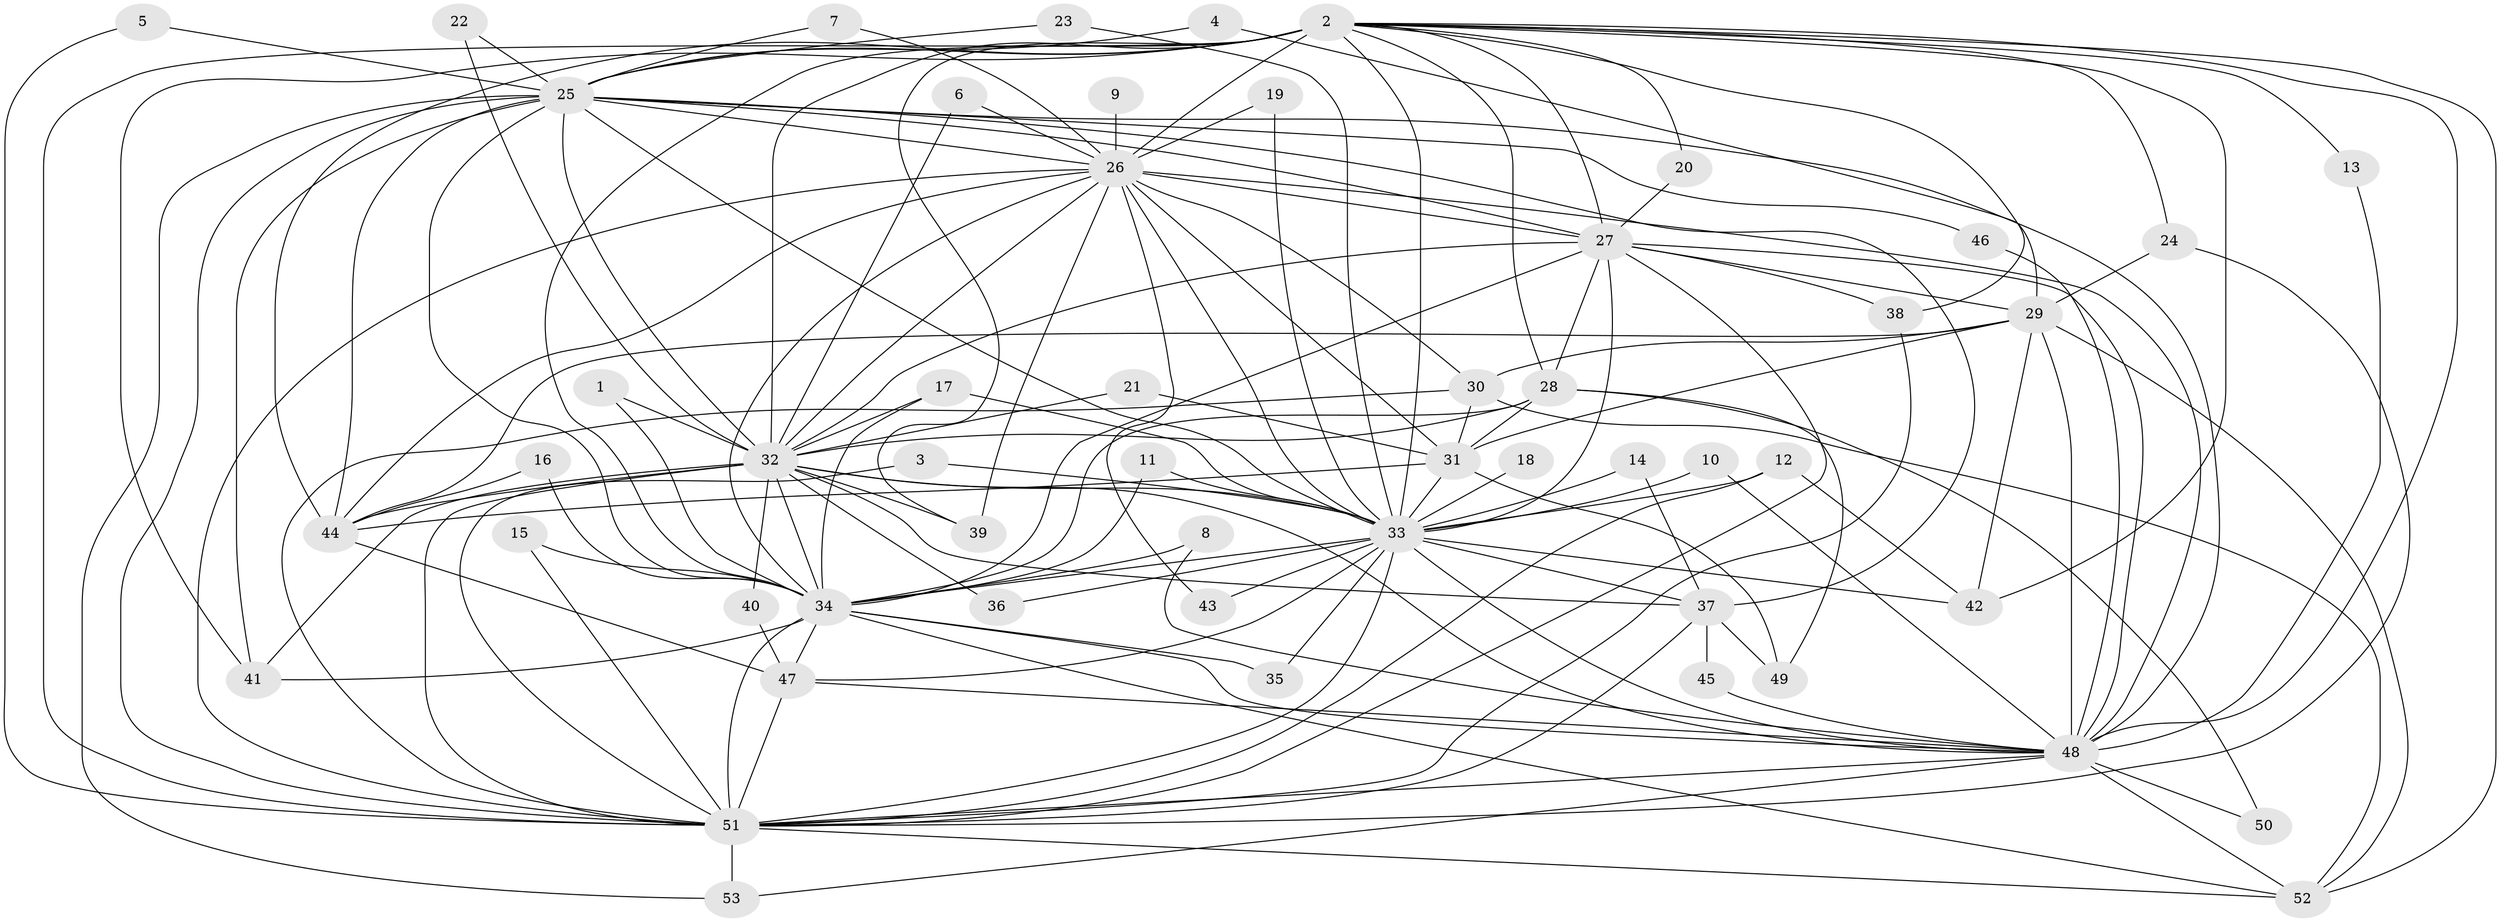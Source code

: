 // original degree distribution, {13: 0.009900990099009901, 17: 0.009900990099009901, 15: 0.009900990099009901, 24: 0.009900990099009901, 34: 0.009900990099009901, 23: 0.019801980198019802, 21: 0.009900990099009901, 22: 0.009900990099009901, 20: 0.009900990099009901, 2: 0.6039603960396039, 4: 0.039603960396039604, 7: 0.009900990099009901, 3: 0.16831683168316833, 6: 0.019801980198019802, 5: 0.04950495049504951, 9: 0.009900990099009901}
// Generated by graph-tools (version 1.1) at 2025/25/03/09/25 03:25:40]
// undirected, 53 vertices, 151 edges
graph export_dot {
graph [start="1"]
  node [color=gray90,style=filled];
  1;
  2;
  3;
  4;
  5;
  6;
  7;
  8;
  9;
  10;
  11;
  12;
  13;
  14;
  15;
  16;
  17;
  18;
  19;
  20;
  21;
  22;
  23;
  24;
  25;
  26;
  27;
  28;
  29;
  30;
  31;
  32;
  33;
  34;
  35;
  36;
  37;
  38;
  39;
  40;
  41;
  42;
  43;
  44;
  45;
  46;
  47;
  48;
  49;
  50;
  51;
  52;
  53;
  1 -- 32 [weight=1.0];
  1 -- 34 [weight=1.0];
  2 -- 13 [weight=1.0];
  2 -- 20 [weight=1.0];
  2 -- 24 [weight=1.0];
  2 -- 25 [weight=2.0];
  2 -- 26 [weight=2.0];
  2 -- 27 [weight=2.0];
  2 -- 28 [weight=1.0];
  2 -- 32 [weight=2.0];
  2 -- 33 [weight=3.0];
  2 -- 34 [weight=3.0];
  2 -- 38 [weight=1.0];
  2 -- 39 [weight=1.0];
  2 -- 41 [weight=1.0];
  2 -- 42 [weight=1.0];
  2 -- 44 [weight=1.0];
  2 -- 48 [weight=2.0];
  2 -- 51 [weight=2.0];
  2 -- 52 [weight=1.0];
  3 -- 33 [weight=1.0];
  3 -- 51 [weight=1.0];
  4 -- 25 [weight=1.0];
  4 -- 29 [weight=1.0];
  5 -- 25 [weight=1.0];
  5 -- 51 [weight=1.0];
  6 -- 26 [weight=1.0];
  6 -- 32 [weight=1.0];
  7 -- 25 [weight=1.0];
  7 -- 26 [weight=1.0];
  8 -- 34 [weight=1.0];
  8 -- 48 [weight=1.0];
  9 -- 26 [weight=1.0];
  10 -- 33 [weight=1.0];
  10 -- 48 [weight=1.0];
  11 -- 33 [weight=1.0];
  11 -- 34 [weight=1.0];
  12 -- 33 [weight=1.0];
  12 -- 42 [weight=1.0];
  12 -- 51 [weight=1.0];
  13 -- 48 [weight=1.0];
  14 -- 33 [weight=1.0];
  14 -- 37 [weight=1.0];
  15 -- 34 [weight=1.0];
  15 -- 51 [weight=1.0];
  16 -- 34 [weight=1.0];
  16 -- 44 [weight=1.0];
  17 -- 32 [weight=1.0];
  17 -- 33 [weight=1.0];
  17 -- 34 [weight=1.0];
  18 -- 33 [weight=1.0];
  19 -- 26 [weight=1.0];
  19 -- 33 [weight=1.0];
  20 -- 27 [weight=1.0];
  21 -- 31 [weight=1.0];
  21 -- 32 [weight=1.0];
  22 -- 25 [weight=1.0];
  22 -- 32 [weight=1.0];
  23 -- 25 [weight=1.0];
  23 -- 33 [weight=1.0];
  24 -- 29 [weight=1.0];
  24 -- 51 [weight=1.0];
  25 -- 26 [weight=1.0];
  25 -- 27 [weight=1.0];
  25 -- 32 [weight=1.0];
  25 -- 33 [weight=1.0];
  25 -- 34 [weight=1.0];
  25 -- 37 [weight=1.0];
  25 -- 41 [weight=1.0];
  25 -- 44 [weight=1.0];
  25 -- 46 [weight=1.0];
  25 -- 48 [weight=3.0];
  25 -- 51 [weight=1.0];
  25 -- 53 [weight=1.0];
  26 -- 27 [weight=1.0];
  26 -- 30 [weight=1.0];
  26 -- 31 [weight=1.0];
  26 -- 32 [weight=1.0];
  26 -- 33 [weight=2.0];
  26 -- 34 [weight=1.0];
  26 -- 39 [weight=1.0];
  26 -- 43 [weight=1.0];
  26 -- 44 [weight=1.0];
  26 -- 48 [weight=1.0];
  26 -- 51 [weight=2.0];
  27 -- 28 [weight=1.0];
  27 -- 29 [weight=1.0];
  27 -- 32 [weight=1.0];
  27 -- 33 [weight=2.0];
  27 -- 34 [weight=2.0];
  27 -- 38 [weight=1.0];
  27 -- 48 [weight=1.0];
  27 -- 51 [weight=1.0];
  28 -- 31 [weight=1.0];
  28 -- 32 [weight=1.0];
  28 -- 34 [weight=1.0];
  28 -- 49 [weight=1.0];
  28 -- 50 [weight=1.0];
  29 -- 30 [weight=1.0];
  29 -- 31 [weight=1.0];
  29 -- 42 [weight=1.0];
  29 -- 44 [weight=1.0];
  29 -- 48 [weight=2.0];
  29 -- 52 [weight=1.0];
  30 -- 31 [weight=1.0];
  30 -- 51 [weight=1.0];
  30 -- 52 [weight=1.0];
  31 -- 33 [weight=1.0];
  31 -- 44 [weight=1.0];
  31 -- 49 [weight=1.0];
  32 -- 33 [weight=2.0];
  32 -- 34 [weight=1.0];
  32 -- 36 [weight=1.0];
  32 -- 37 [weight=1.0];
  32 -- 39 [weight=1.0];
  32 -- 40 [weight=1.0];
  32 -- 41 [weight=1.0];
  32 -- 44 [weight=1.0];
  32 -- 48 [weight=2.0];
  32 -- 51 [weight=2.0];
  33 -- 34 [weight=1.0];
  33 -- 35 [weight=1.0];
  33 -- 36 [weight=1.0];
  33 -- 37 [weight=1.0];
  33 -- 42 [weight=1.0];
  33 -- 43 [weight=1.0];
  33 -- 47 [weight=1.0];
  33 -- 48 [weight=2.0];
  33 -- 51 [weight=2.0];
  34 -- 35 [weight=1.0];
  34 -- 41 [weight=1.0];
  34 -- 47 [weight=1.0];
  34 -- 48 [weight=1.0];
  34 -- 51 [weight=1.0];
  34 -- 52 [weight=1.0];
  37 -- 45 [weight=1.0];
  37 -- 49 [weight=1.0];
  37 -- 51 [weight=1.0];
  38 -- 51 [weight=1.0];
  40 -- 47 [weight=1.0];
  44 -- 47 [weight=1.0];
  45 -- 48 [weight=1.0];
  46 -- 48 [weight=1.0];
  47 -- 48 [weight=1.0];
  47 -- 51 [weight=2.0];
  48 -- 50 [weight=1.0];
  48 -- 51 [weight=1.0];
  48 -- 52 [weight=1.0];
  48 -- 53 [weight=1.0];
  51 -- 52 [weight=1.0];
  51 -- 53 [weight=1.0];
}
